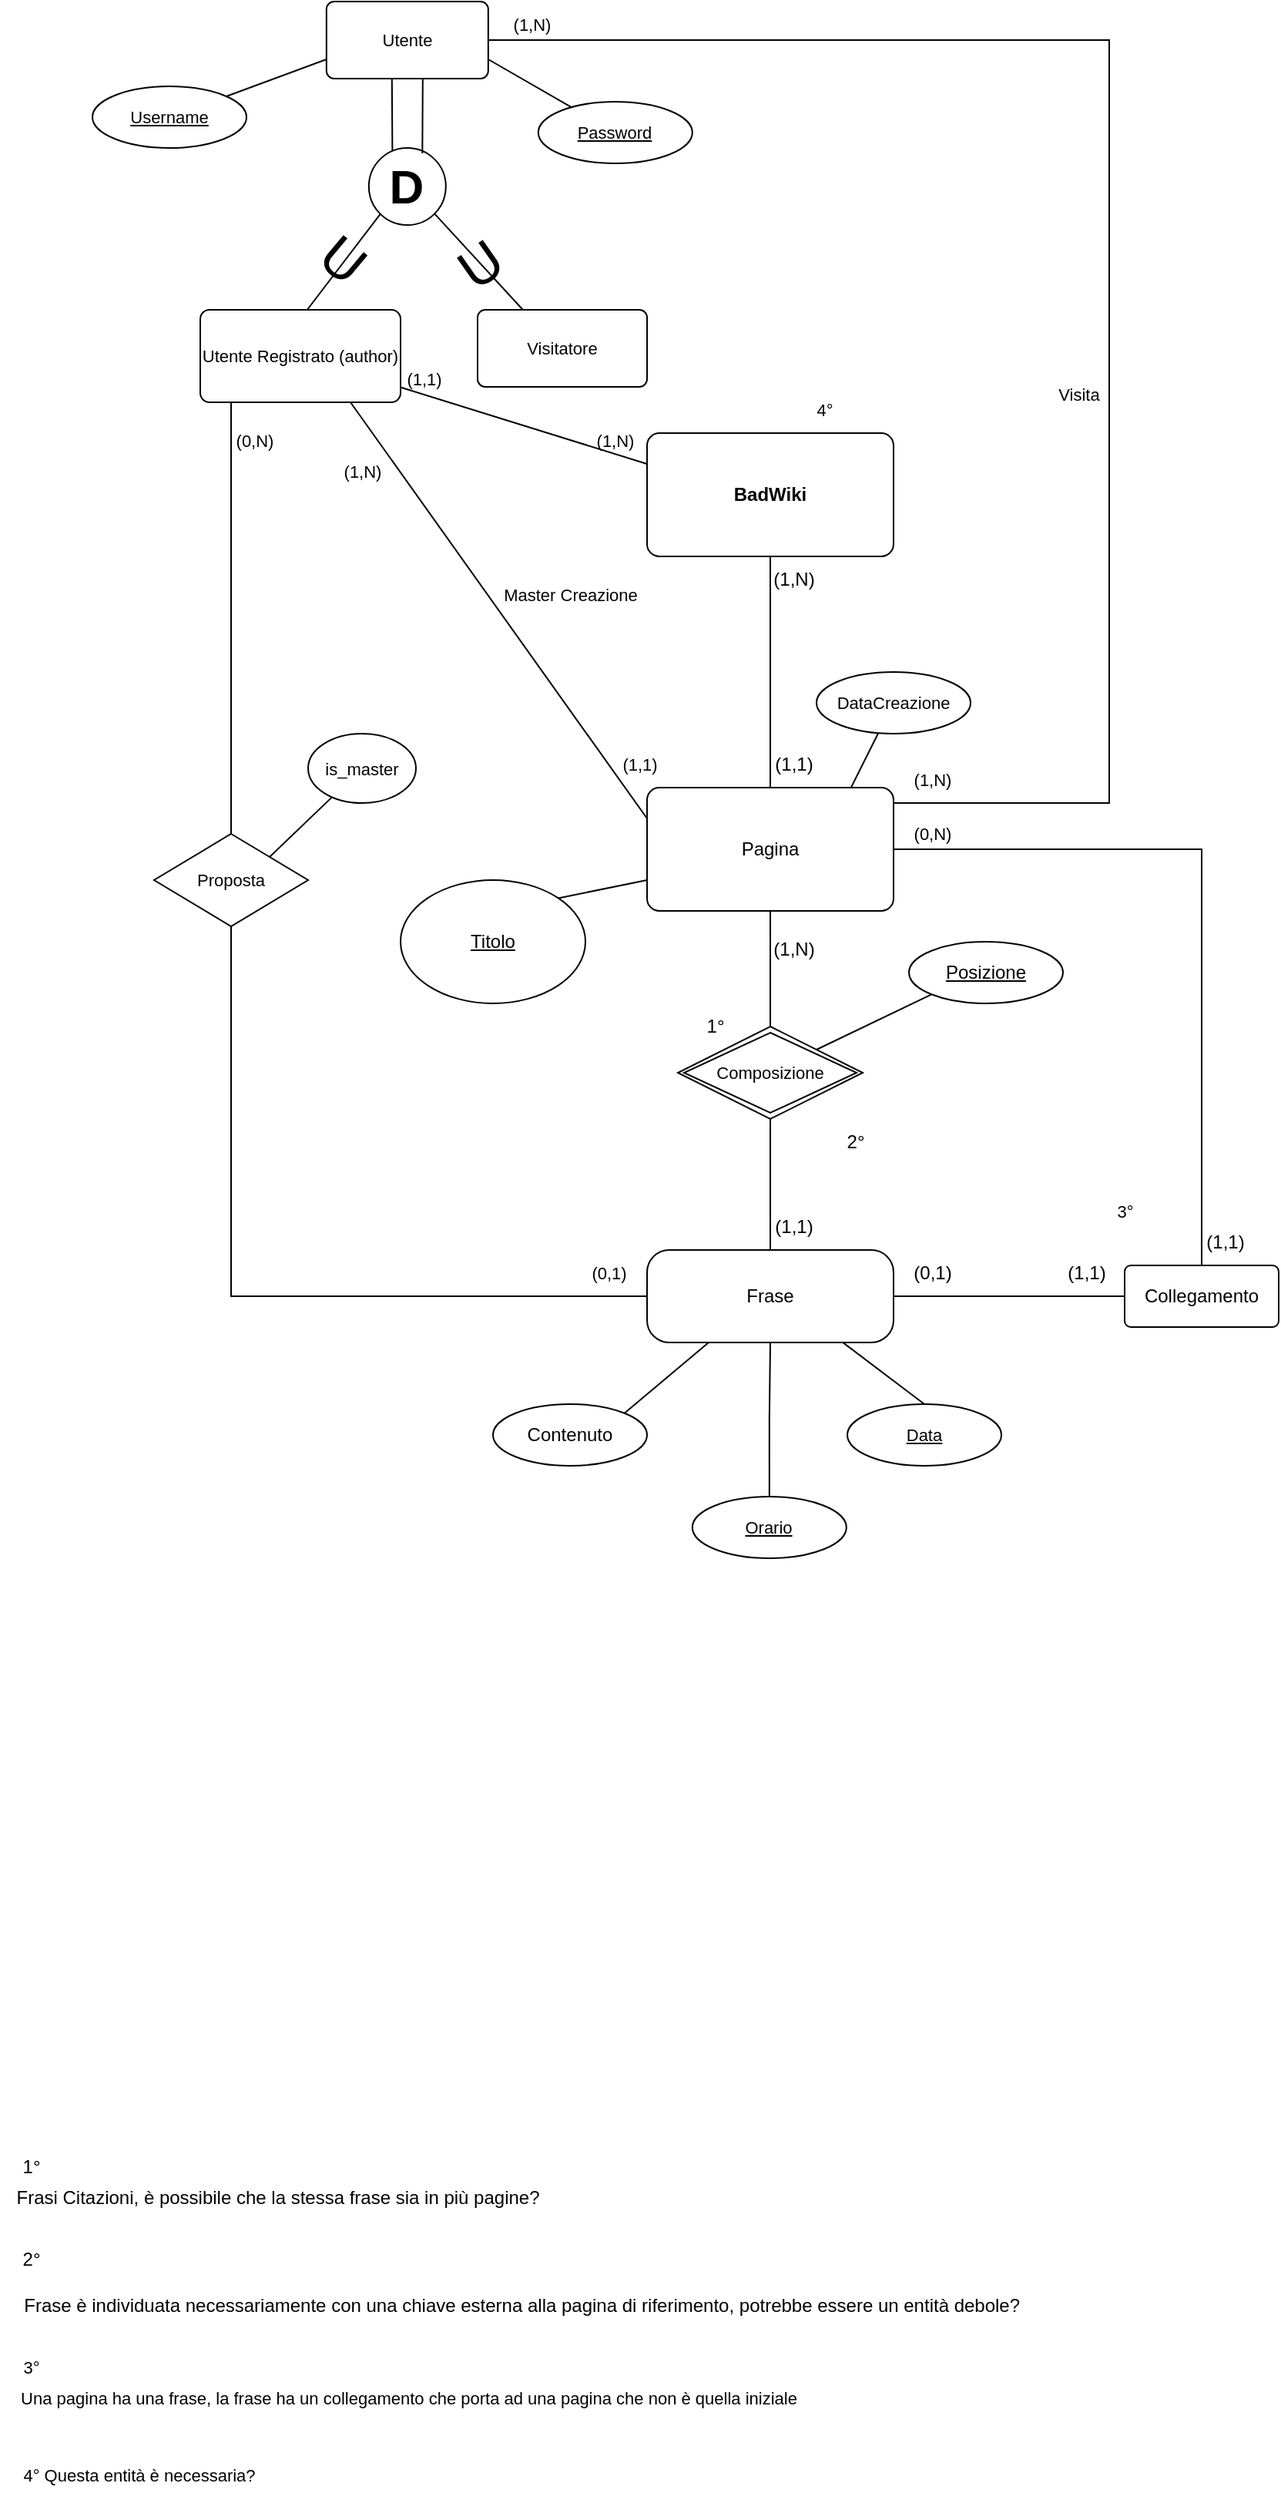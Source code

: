 <mxfile version="22.1.3" type="device">
  <diagram id="R2lEEEUBdFMjLlhIrx00" name="Page-1">
    <mxGraphModel dx="1430" dy="771" grid="1" gridSize="10" guides="1" tooltips="1" connect="1" arrows="1" fold="1" page="1" pageScale="1" pageWidth="850" pageHeight="1100" math="0" shadow="0" extFonts="Permanent Marker^https://fonts.googleapis.com/css?family=Permanent+Marker">
      <root>
        <mxCell id="0" />
        <mxCell id="1" parent="0" />
        <mxCell id="e7eTB-TKiGBDShrMW0o7-1" value="&lt;b&gt;BadWiki&lt;/b&gt;" style="rounded=1;arcSize=10;whiteSpace=wrap;html=1;align=center;" vertex="1" parent="1">
          <mxGeometry x="430" y="290" width="160" height="80" as="geometry" />
        </mxCell>
        <mxCell id="e7eTB-TKiGBDShrMW0o7-4" value="Pagina" style="rounded=1;arcSize=10;whiteSpace=wrap;html=1;align=center;" vertex="1" parent="1">
          <mxGeometry x="430" y="520" width="160" height="80" as="geometry" />
        </mxCell>
        <mxCell id="e7eTB-TKiGBDShrMW0o7-7" value="" style="endArrow=none;html=1;rounded=0;exitX=0.5;exitY=0;exitDx=0;exitDy=0;entryX=0.5;entryY=1;entryDx=0;entryDy=0;" edge="1" parent="1" source="e7eTB-TKiGBDShrMW0o7-4" target="e7eTB-TKiGBDShrMW0o7-1">
          <mxGeometry relative="1" as="geometry">
            <mxPoint x="500" y="510" as="sourcePoint" />
            <mxPoint x="660" y="510" as="targetPoint" />
          </mxGeometry>
        </mxCell>
        <mxCell id="e7eTB-TKiGBDShrMW0o7-8" value="(1,N)" style="text;html=1;align=center;verticalAlign=middle;resizable=0;points=[];autosize=1;strokeColor=none;fillColor=none;" vertex="1" parent="1">
          <mxGeometry x="500" y="370" width="50" height="30" as="geometry" />
        </mxCell>
        <mxCell id="e7eTB-TKiGBDShrMW0o7-9" value="(1,1)" style="text;html=1;align=center;verticalAlign=middle;resizable=0;points=[];autosize=1;strokeColor=none;fillColor=none;" vertex="1" parent="1">
          <mxGeometry x="500" y="490" width="50" height="30" as="geometry" />
        </mxCell>
        <mxCell id="e7eTB-TKiGBDShrMW0o7-13" value="Titolo" style="ellipse;whiteSpace=wrap;html=1;align=center;fontStyle=4;" vertex="1" parent="1">
          <mxGeometry x="270" y="580" width="120" height="80" as="geometry" />
        </mxCell>
        <mxCell id="e7eTB-TKiGBDShrMW0o7-14" value="" style="endArrow=none;html=1;rounded=0;exitX=1;exitY=0;exitDx=0;exitDy=0;entryX=0;entryY=0.75;entryDx=0;entryDy=0;" edge="1" parent="1" source="e7eTB-TKiGBDShrMW0o7-13" target="e7eTB-TKiGBDShrMW0o7-4">
          <mxGeometry relative="1" as="geometry">
            <mxPoint x="360" y="680" as="sourcePoint" />
            <mxPoint x="430" y="600" as="targetPoint" />
          </mxGeometry>
        </mxCell>
        <mxCell id="e7eTB-TKiGBDShrMW0o7-21" value="Frase" style="rounded=1;arcSize=24;whiteSpace=wrap;html=1;align=center;" vertex="1" parent="1">
          <mxGeometry x="430" y="820" width="160" height="60" as="geometry" />
        </mxCell>
        <mxCell id="e7eTB-TKiGBDShrMW0o7-24" value="Frasi Citazioni, è possibile che la stessa frase sia in più pagine?" style="text;html=1;align=center;verticalAlign=middle;resizable=0;points=[];autosize=1;strokeColor=none;fillColor=none;" vertex="1" parent="1">
          <mxGeometry x="10" y="1420" width="360" height="30" as="geometry" />
        </mxCell>
        <mxCell id="e7eTB-TKiGBDShrMW0o7-25" value="1°" style="text;html=1;align=center;verticalAlign=middle;resizable=0;points=[];autosize=1;strokeColor=none;fillColor=none;" vertex="1" parent="1">
          <mxGeometry x="459.41" y="660" width="30" height="30" as="geometry" />
        </mxCell>
        <mxCell id="e7eTB-TKiGBDShrMW0o7-26" value="1°" style="text;html=1;align=center;verticalAlign=middle;resizable=0;points=[];autosize=1;strokeColor=none;fillColor=none;" vertex="1" parent="1">
          <mxGeometry x="15" y="1400" width="30" height="30" as="geometry" />
        </mxCell>
        <mxCell id="e7eTB-TKiGBDShrMW0o7-28" value="Contenuto" style="ellipse;whiteSpace=wrap;html=1;align=center;" vertex="1" parent="1">
          <mxGeometry x="330" y="920" width="100" height="40" as="geometry" />
        </mxCell>
        <mxCell id="e7eTB-TKiGBDShrMW0o7-30" value="" style="endArrow=none;html=1;rounded=0;exitX=1;exitY=0;exitDx=0;exitDy=0;entryX=0.25;entryY=1;entryDx=0;entryDy=0;" edge="1" parent="1" source="e7eTB-TKiGBDShrMW0o7-28" target="e7eTB-TKiGBDShrMW0o7-21">
          <mxGeometry relative="1" as="geometry">
            <mxPoint x="410" y="860" as="sourcePoint" />
            <mxPoint x="570" y="860" as="targetPoint" />
          </mxGeometry>
        </mxCell>
        <mxCell id="e7eTB-TKiGBDShrMW0o7-40" value="" style="endArrow=none;html=1;rounded=0;exitX=0.5;exitY=1;exitDx=0;exitDy=0;entryX=0.5;entryY=0;entryDx=0;entryDy=0;" edge="1" parent="1" source="e7eTB-TKiGBDShrMW0o7-4">
          <mxGeometry relative="1" as="geometry">
            <mxPoint x="650" y="640" as="sourcePoint" />
            <mxPoint x="510" y="675" as="targetPoint" />
          </mxGeometry>
        </mxCell>
        <mxCell id="e7eTB-TKiGBDShrMW0o7-41" value="" style="endArrow=none;html=1;rounded=0;exitX=0.5;exitY=1;exitDx=0;exitDy=0;entryX=0.5;entryY=0;entryDx=0;entryDy=0;" edge="1" parent="1" target="e7eTB-TKiGBDShrMW0o7-21">
          <mxGeometry relative="1" as="geometry">
            <mxPoint x="510" y="735" as="sourcePoint" />
            <mxPoint x="690" y="760" as="targetPoint" />
          </mxGeometry>
        </mxCell>
        <mxCell id="e7eTB-TKiGBDShrMW0o7-43" value="&lt;u style=&quot;&quot;&gt;Posizione&lt;/u&gt;" style="ellipse;whiteSpace=wrap;html=1;align=center;" vertex="1" parent="1">
          <mxGeometry x="600" y="620" width="100" height="40" as="geometry" />
        </mxCell>
        <mxCell id="e7eTB-TKiGBDShrMW0o7-44" value="" style="endArrow=none;html=1;rounded=0;exitX=1;exitY=0;exitDx=0;exitDy=0;entryX=0;entryY=1;entryDx=0;entryDy=0;" edge="1" parent="1" target="e7eTB-TKiGBDShrMW0o7-43">
          <mxGeometry relative="1" as="geometry">
            <mxPoint x="540" y="690" as="sourcePoint" />
            <mxPoint x="610" y="650" as="targetPoint" />
          </mxGeometry>
        </mxCell>
        <mxCell id="e7eTB-TKiGBDShrMW0o7-45" value="2°" style="text;html=1;align=center;verticalAlign=middle;resizable=0;points=[];autosize=1;strokeColor=none;fillColor=none;" vertex="1" parent="1">
          <mxGeometry x="550" y="735" width="30" height="30" as="geometry" />
        </mxCell>
        <mxCell id="e7eTB-TKiGBDShrMW0o7-46" value="2°" style="text;html=1;align=center;verticalAlign=middle;resizable=0;points=[];autosize=1;strokeColor=none;fillColor=none;" vertex="1" parent="1">
          <mxGeometry x="15" y="1460" width="30" height="30" as="geometry" />
        </mxCell>
        <mxCell id="e7eTB-TKiGBDShrMW0o7-47" value="Frase è individuata necessariamente con una chiave esterna alla pagina di riferimento, potrebbe essere un entità debole?&amp;nbsp;" style="text;html=1;align=center;verticalAlign=middle;resizable=0;points=[];autosize=1;strokeColor=none;fillColor=none;" vertex="1" parent="1">
          <mxGeometry x="15" y="1490" width="670" height="30" as="geometry" />
        </mxCell>
        <mxCell id="e7eTB-TKiGBDShrMW0o7-59" style="edgeStyle=orthogonalEdgeStyle;rounded=0;orthogonalLoop=1;jettySize=auto;html=1;exitX=0.5;exitY=0;exitDx=0;exitDy=0;entryX=1;entryY=0.5;entryDx=0;entryDy=0;endArrow=none;endFill=0;" edge="1" parent="1" source="e7eTB-TKiGBDShrMW0o7-48" target="e7eTB-TKiGBDShrMW0o7-4">
          <mxGeometry relative="1" as="geometry">
            <mxPoint x="790.345" y="560" as="targetPoint" />
          </mxGeometry>
        </mxCell>
        <mxCell id="e7eTB-TKiGBDShrMW0o7-48" value="Collegamento" style="rounded=1;arcSize=10;whiteSpace=wrap;html=1;align=center;" vertex="1" parent="1">
          <mxGeometry x="740" y="830" width="100" height="40" as="geometry" />
        </mxCell>
        <mxCell id="e7eTB-TKiGBDShrMW0o7-49" value="" style="endArrow=none;html=1;rounded=0;exitX=1;exitY=0.5;exitDx=0;exitDy=0;entryX=0;entryY=0.5;entryDx=0;entryDy=0;" edge="1" parent="1" source="e7eTB-TKiGBDShrMW0o7-21" target="e7eTB-TKiGBDShrMW0o7-48">
          <mxGeometry relative="1" as="geometry">
            <mxPoint x="650" y="950" as="sourcePoint" />
            <mxPoint x="810" y="950" as="targetPoint" />
          </mxGeometry>
        </mxCell>
        <mxCell id="e7eTB-TKiGBDShrMW0o7-50" value="(0,1)" style="text;html=1;align=center;verticalAlign=middle;resizable=0;points=[];autosize=1;strokeColor=none;fillColor=none;" vertex="1" parent="1">
          <mxGeometry x="590" y="820" width="50" height="30" as="geometry" />
        </mxCell>
        <mxCell id="e7eTB-TKiGBDShrMW0o7-51" value="(1,1)" style="text;html=1;align=center;verticalAlign=middle;resizable=0;points=[];autosize=1;strokeColor=none;fillColor=none;" vertex="1" parent="1">
          <mxGeometry x="690" y="820" width="50" height="30" as="geometry" />
        </mxCell>
        <mxCell id="e7eTB-TKiGBDShrMW0o7-60" value="(1,1)" style="text;html=1;align=center;verticalAlign=middle;resizable=0;points=[];autosize=1;strokeColor=none;fillColor=none;" vertex="1" parent="1">
          <mxGeometry x="780" y="800" width="50" height="30" as="geometry" />
        </mxCell>
        <mxCell id="e7eTB-TKiGBDShrMW0o7-61" value="(0,N)" style="text;html=1;align=center;verticalAlign=middle;resizable=0;points=[];autosize=1;strokeColor=none;fillColor=none;fontSize=11;fontFamily=Helvetica;fontColor=default;" vertex="1" parent="1">
          <mxGeometry x="590" y="535" width="50" height="30" as="geometry" />
        </mxCell>
        <mxCell id="e7eTB-TKiGBDShrMW0o7-62" value="Una pagina ha una frase, la frase ha un collegamento che porta ad una pagina che non è quella iniziale" style="text;html=1;align=center;verticalAlign=middle;resizable=0;points=[];autosize=1;strokeColor=none;fillColor=none;fontSize=11;fontFamily=Helvetica;fontColor=default;" vertex="1" parent="1">
          <mxGeometry x="10" y="1550" width="530" height="30" as="geometry" />
        </mxCell>
        <mxCell id="e7eTB-TKiGBDShrMW0o7-63" value="3°" style="text;html=1;align=center;verticalAlign=middle;resizable=0;points=[];autosize=1;strokeColor=none;fillColor=none;fontSize=11;fontFamily=Helvetica;fontColor=default;" vertex="1" parent="1">
          <mxGeometry x="15" y="1530" width="30" height="30" as="geometry" />
        </mxCell>
        <mxCell id="e7eTB-TKiGBDShrMW0o7-64" value="3°" style="text;html=1;align=center;verticalAlign=middle;resizable=0;points=[];autosize=1;strokeColor=none;fillColor=none;fontSize=11;fontFamily=Helvetica;fontColor=default;" vertex="1" parent="1">
          <mxGeometry x="725" y="780" width="30" height="30" as="geometry" />
        </mxCell>
        <mxCell id="e7eTB-TKiGBDShrMW0o7-65" value="(1,N)" style="text;html=1;align=center;verticalAlign=middle;resizable=0;points=[];autosize=1;strokeColor=none;fillColor=none;" vertex="1" parent="1">
          <mxGeometry x="500" y="610" width="50" height="30" as="geometry" />
        </mxCell>
        <mxCell id="e7eTB-TKiGBDShrMW0o7-66" value="(1,1)" style="text;html=1;align=center;verticalAlign=middle;resizable=0;points=[];autosize=1;strokeColor=none;fillColor=none;" vertex="1" parent="1">
          <mxGeometry x="500" y="790" width="50" height="30" as="geometry" />
        </mxCell>
        <mxCell id="e7eTB-TKiGBDShrMW0o7-76" style="shape=connector;rounded=0;orthogonalLoop=1;jettySize=auto;html=1;labelBackgroundColor=default;strokeColor=default;align=center;verticalAlign=middle;fontFamily=Helvetica;fontSize=11;fontColor=default;endArrow=none;endFill=0;entryX=0;entryY=0.25;entryDx=0;entryDy=0;exitX=0.75;exitY=1;exitDx=0;exitDy=0;" edge="1" parent="1" source="e7eTB-TKiGBDShrMW0o7-67" target="e7eTB-TKiGBDShrMW0o7-4">
          <mxGeometry relative="1" as="geometry">
            <mxPoint x="230" y="480" as="targetPoint" />
          </mxGeometry>
        </mxCell>
        <mxCell id="e7eTB-TKiGBDShrMW0o7-78" style="edgeStyle=orthogonalEdgeStyle;shape=connector;rounded=0;orthogonalLoop=1;jettySize=auto;html=1;labelBackgroundColor=default;strokeColor=default;align=center;verticalAlign=middle;fontFamily=Helvetica;fontSize=11;fontColor=default;endArrow=none;endFill=0;entryX=0;entryY=0.5;entryDx=0;entryDy=0;" edge="1" parent="1" source="e7eTB-TKiGBDShrMW0o7-67" target="e7eTB-TKiGBDShrMW0o7-21">
          <mxGeometry relative="1" as="geometry">
            <mxPoint x="205" y="840" as="targetPoint" />
            <Array as="points">
              <mxPoint x="160" y="850" />
            </Array>
          </mxGeometry>
        </mxCell>
        <mxCell id="e7eTB-TKiGBDShrMW0o7-67" value="Utente Registrato (author)" style="rounded=1;arcSize=10;whiteSpace=wrap;html=1;align=center;fontFamily=Helvetica;fontSize=11;fontColor=default;" vertex="1" parent="1">
          <mxGeometry x="140" y="210" width="130" height="60" as="geometry" />
        </mxCell>
        <mxCell id="e7eTB-TKiGBDShrMW0o7-107" style="shape=connector;rounded=0;orthogonalLoop=1;jettySize=auto;html=1;entryX=1;entryY=0.75;entryDx=0;entryDy=0;labelBackgroundColor=default;strokeColor=default;align=center;verticalAlign=middle;fontFamily=Helvetica;fontSize=11;fontColor=default;endArrow=none;endFill=0;" edge="1" parent="1" source="e7eTB-TKiGBDShrMW0o7-68" target="e7eTB-TKiGBDShrMW0o7-96">
          <mxGeometry relative="1" as="geometry" />
        </mxCell>
        <mxCell id="e7eTB-TKiGBDShrMW0o7-68" value="&lt;u&gt;Password&lt;/u&gt;" style="ellipse;whiteSpace=wrap;html=1;align=center;fontFamily=Helvetica;fontSize=11;fontColor=default;" vertex="1" parent="1">
          <mxGeometry x="359.41" y="75" width="100" height="40" as="geometry" />
        </mxCell>
        <mxCell id="e7eTB-TKiGBDShrMW0o7-106" style="shape=connector;rounded=0;orthogonalLoop=1;jettySize=auto;html=1;entryX=0;entryY=0.75;entryDx=0;entryDy=0;labelBackgroundColor=default;strokeColor=default;align=center;verticalAlign=middle;fontFamily=Helvetica;fontSize=11;fontColor=default;endArrow=none;endFill=0;" edge="1" parent="1" source="e7eTB-TKiGBDShrMW0o7-69" target="e7eTB-TKiGBDShrMW0o7-96">
          <mxGeometry relative="1" as="geometry" />
        </mxCell>
        <mxCell id="e7eTB-TKiGBDShrMW0o7-69" value="&lt;u&gt;Username&lt;/u&gt;" style="ellipse;whiteSpace=wrap;html=1;align=center;fontFamily=Helvetica;fontSize=11;fontColor=default;" vertex="1" parent="1">
          <mxGeometry x="70" y="65" width="100" height="40" as="geometry" />
        </mxCell>
        <mxCell id="e7eTB-TKiGBDShrMW0o7-75" value="(1,1)" style="text;html=1;align=center;verticalAlign=middle;resizable=0;points=[];autosize=1;strokeColor=none;fillColor=none;fontSize=11;fontFamily=Helvetica;fontColor=default;" vertex="1" parent="1">
          <mxGeometry x="260" y="240" width="50" height="30" as="geometry" />
        </mxCell>
        <mxCell id="e7eTB-TKiGBDShrMW0o7-77" value="Master Creazione" style="text;html=1;align=center;verticalAlign=middle;resizable=0;points=[];autosize=1;strokeColor=none;fillColor=none;fontSize=11;fontFamily=Helvetica;fontColor=default;" vertex="1" parent="1">
          <mxGeometry x="325" y="380" width="110" height="30" as="geometry" />
        </mxCell>
        <mxCell id="e7eTB-TKiGBDShrMW0o7-81" value="(1,N)" style="text;html=1;align=center;verticalAlign=middle;resizable=0;points=[];autosize=1;strokeColor=none;fillColor=none;fontSize=11;fontFamily=Helvetica;fontColor=default;" vertex="1" parent="1">
          <mxGeometry x="220" y="300" width="50" height="30" as="geometry" />
        </mxCell>
        <mxCell id="e7eTB-TKiGBDShrMW0o7-82" value="(1,1)" style="text;html=1;align=center;verticalAlign=middle;resizable=0;points=[];autosize=1;strokeColor=none;fillColor=none;fontSize=11;fontFamily=Helvetica;fontColor=default;" vertex="1" parent="1">
          <mxGeometry x="400" y="490" width="50" height="30" as="geometry" />
        </mxCell>
        <mxCell id="e7eTB-TKiGBDShrMW0o7-83" value="(0,N)" style="text;html=1;align=center;verticalAlign=middle;resizable=0;points=[];autosize=1;strokeColor=none;fillColor=none;fontSize=11;fontFamily=Helvetica;fontColor=default;" vertex="1" parent="1">
          <mxGeometry x="150" y="280" width="50" height="30" as="geometry" />
        </mxCell>
        <mxCell id="e7eTB-TKiGBDShrMW0o7-84" value="(0,1)" style="text;html=1;align=center;verticalAlign=middle;resizable=0;points=[];autosize=1;strokeColor=none;fillColor=none;fontSize=11;fontFamily=Helvetica;fontColor=default;" vertex="1" parent="1">
          <mxGeometry x="380" y="820" width="50" height="30" as="geometry" />
        </mxCell>
        <mxCell id="e7eTB-TKiGBDShrMW0o7-85" value="&lt;u&gt;Data&lt;/u&gt;" style="ellipse;whiteSpace=wrap;html=1;align=center;fontFamily=Helvetica;fontSize=11;fontColor=default;" vertex="1" parent="1">
          <mxGeometry x="560" y="920" width="100" height="40" as="geometry" />
        </mxCell>
        <mxCell id="e7eTB-TKiGBDShrMW0o7-86" style="shape=connector;rounded=0;orthogonalLoop=1;jettySize=auto;html=1;exitX=0.5;exitY=0;exitDx=0;exitDy=0;entryX=0.795;entryY=1.001;entryDx=0;entryDy=0;entryPerimeter=0;labelBackgroundColor=default;strokeColor=default;align=center;verticalAlign=middle;fontFamily=Helvetica;fontSize=11;fontColor=default;endArrow=none;endFill=0;" edge="1" parent="1" source="e7eTB-TKiGBDShrMW0o7-85" target="e7eTB-TKiGBDShrMW0o7-21">
          <mxGeometry relative="1" as="geometry" />
        </mxCell>
        <mxCell id="e7eTB-TKiGBDShrMW0o7-87" value="Proposta" style="shape=rhombus;perimeter=rhombusPerimeter;whiteSpace=wrap;html=1;align=center;fontFamily=Helvetica;fontSize=11;fontColor=default;" vertex="1" parent="1">
          <mxGeometry x="110" y="550" width="100" height="60" as="geometry" />
        </mxCell>
        <mxCell id="e7eTB-TKiGBDShrMW0o7-88" value="is_master" style="ellipse;whiteSpace=wrap;html=1;align=center;fontFamily=Helvetica;fontSize=11;fontColor=default;" vertex="1" parent="1">
          <mxGeometry x="210" y="485" width="70" height="45" as="geometry" />
        </mxCell>
        <mxCell id="e7eTB-TKiGBDShrMW0o7-89" style="shape=connector;rounded=0;orthogonalLoop=1;jettySize=auto;html=1;entryX=1;entryY=0;entryDx=0;entryDy=0;labelBackgroundColor=default;strokeColor=default;align=center;verticalAlign=middle;fontFamily=Helvetica;fontSize=11;fontColor=default;endArrow=none;endFill=0;" edge="1" parent="1" source="e7eTB-TKiGBDShrMW0o7-88" target="e7eTB-TKiGBDShrMW0o7-87">
          <mxGeometry relative="1" as="geometry" />
        </mxCell>
        <mxCell id="e7eTB-TKiGBDShrMW0o7-90" value="Visitatore" style="rounded=1;arcSize=10;whiteSpace=wrap;html=1;align=center;fontFamily=Helvetica;fontSize=11;fontColor=default;" vertex="1" parent="1">
          <mxGeometry x="320" y="210" width="110" height="50" as="geometry" />
        </mxCell>
        <mxCell id="e7eTB-TKiGBDShrMW0o7-108" style="edgeStyle=orthogonalEdgeStyle;shape=connector;rounded=0;orthogonalLoop=1;jettySize=auto;html=1;labelBackgroundColor=default;strokeColor=default;align=center;verticalAlign=middle;fontFamily=Helvetica;fontSize=11;fontColor=default;endArrow=none;endFill=0;" edge="1" parent="1" source="e7eTB-TKiGBDShrMW0o7-96">
          <mxGeometry relative="1" as="geometry">
            <mxPoint x="590" y="530" as="targetPoint" />
            <Array as="points">
              <mxPoint x="730" y="35" />
              <mxPoint x="730" y="530" />
              <mxPoint x="590" y="530" />
            </Array>
          </mxGeometry>
        </mxCell>
        <mxCell id="e7eTB-TKiGBDShrMW0o7-96" value="Utente" style="rounded=1;arcSize=10;whiteSpace=wrap;html=1;align=center;fontFamily=Helvetica;fontSize=11;fontColor=default;" vertex="1" parent="1">
          <mxGeometry x="221.91" y="10" width="105" height="50" as="geometry" />
        </mxCell>
        <mxCell id="e7eTB-TKiGBDShrMW0o7-97" style="rounded=0;orthogonalLoop=1;jettySize=auto;html=1;exitX=0.5;exitY=1;exitDx=0;exitDy=0;entryX=0.306;entryY=0.08;entryDx=0;entryDy=0;endArrow=none;endFill=0;entryPerimeter=0;" edge="1" parent="1" target="e7eTB-TKiGBDShrMW0o7-100">
          <mxGeometry relative="1" as="geometry">
            <mxPoint x="264.41" y="60" as="sourcePoint" />
            <mxPoint x="264.41" y="105" as="targetPoint" />
          </mxGeometry>
        </mxCell>
        <mxCell id="e7eTB-TKiGBDShrMW0o7-98" style="rounded=0;orthogonalLoop=1;jettySize=auto;html=1;exitX=0;exitY=1;exitDx=0;exitDy=0;entryX=0.5;entryY=0;entryDx=0;entryDy=0;endArrow=none;endFill=0;" edge="1" parent="1" source="e7eTB-TKiGBDShrMW0o7-100">
          <mxGeometry relative="1" as="geometry">
            <mxPoint x="209.41" y="210" as="targetPoint" />
          </mxGeometry>
        </mxCell>
        <mxCell id="e7eTB-TKiGBDShrMW0o7-99" style="rounded=0;orthogonalLoop=1;jettySize=auto;html=1;exitX=1;exitY=1;exitDx=0;exitDy=0;entryX=0.5;entryY=0;entryDx=0;entryDy=0;endArrow=none;endFill=0;" edge="1" parent="1" source="e7eTB-TKiGBDShrMW0o7-100">
          <mxGeometry relative="1" as="geometry">
            <mxPoint x="349.41" y="210" as="targetPoint" />
          </mxGeometry>
        </mxCell>
        <mxCell id="e7eTB-TKiGBDShrMW0o7-100" value="" style="ellipse;whiteSpace=wrap;html=1;aspect=fixed;" vertex="1" parent="1">
          <mxGeometry x="249.41" y="105" width="50" height="50" as="geometry" />
        </mxCell>
        <mxCell id="e7eTB-TKiGBDShrMW0o7-101" style="rounded=0;orthogonalLoop=1;jettySize=auto;html=1;exitX=0.5;exitY=1;exitDx=0;exitDy=0;entryX=0.695;entryY=0.069;entryDx=0;entryDy=0;endArrow=none;endFill=0;entryPerimeter=0;" edge="1" parent="1" target="e7eTB-TKiGBDShrMW0o7-100">
          <mxGeometry relative="1" as="geometry">
            <mxPoint x="284.41" y="60" as="sourcePoint" />
            <mxPoint x="284.41" y="105" as="targetPoint" />
          </mxGeometry>
        </mxCell>
        <mxCell id="e7eTB-TKiGBDShrMW0o7-102" value="&lt;font style=&quot;font-size: 36px;&quot;&gt;U&lt;/font&gt;" style="text;html=1;strokeColor=none;fillColor=none;align=center;verticalAlign=middle;whiteSpace=wrap;rounded=0;rotation=40;" vertex="1" parent="1">
          <mxGeometry x="190.58" y="161.61" width="85" height="30" as="geometry" />
        </mxCell>
        <mxCell id="e7eTB-TKiGBDShrMW0o7-103" value="&lt;font style=&quot;font-size: 36px;&quot;&gt;U&lt;/font&gt;" style="text;html=1;strokeColor=none;fillColor=none;align=center;verticalAlign=middle;whiteSpace=wrap;rounded=0;rotation=-35;" vertex="1" parent="1">
          <mxGeometry x="284.41" y="164.82" width="75" height="30" as="geometry" />
        </mxCell>
        <mxCell id="e7eTB-TKiGBDShrMW0o7-104" value="&lt;font size=&quot;1&quot;&gt;&lt;b style=&quot;font-size: 31px;&quot;&gt;D&lt;/b&gt;&lt;/font&gt;" style="text;html=1;strokeColor=none;fillColor=none;align=center;verticalAlign=middle;whiteSpace=wrap;rounded=0;fontSize=11;fontFamily=Helvetica;fontColor=default;" vertex="1" parent="1">
          <mxGeometry x="244.41" y="115" width="60" height="30" as="geometry" />
        </mxCell>
        <mxCell id="e7eTB-TKiGBDShrMW0o7-109" value="Visita" style="text;html=1;align=center;verticalAlign=middle;resizable=0;points=[];autosize=1;strokeColor=none;fillColor=none;fontSize=11;fontFamily=Helvetica;fontColor=default;" vertex="1" parent="1">
          <mxGeometry x="685" y="250" width="50" height="30" as="geometry" />
        </mxCell>
        <mxCell id="e7eTB-TKiGBDShrMW0o7-111" value="(1,N)" style="text;html=1;align=center;verticalAlign=middle;resizable=0;points=[];autosize=1;strokeColor=none;fillColor=none;fontSize=11;fontFamily=Helvetica;fontColor=default;" vertex="1" parent="1">
          <mxGeometry x="590" y="500" width="50" height="30" as="geometry" />
        </mxCell>
        <mxCell id="e7eTB-TKiGBDShrMW0o7-112" value="(1,N)" style="text;html=1;align=center;verticalAlign=middle;resizable=0;points=[];autosize=1;strokeColor=none;fillColor=none;fontSize=11;fontFamily=Helvetica;fontColor=default;" vertex="1" parent="1">
          <mxGeometry x="330" y="10" width="50" height="30" as="geometry" />
        </mxCell>
        <mxCell id="e7eTB-TKiGBDShrMW0o7-117" value="DataCreazione" style="ellipse;whiteSpace=wrap;html=1;align=center;fontFamily=Helvetica;fontSize=11;fontColor=default;" vertex="1" parent="1">
          <mxGeometry x="540" y="445" width="100" height="40" as="geometry" />
        </mxCell>
        <mxCell id="e7eTB-TKiGBDShrMW0o7-118" style="shape=connector;rounded=0;orthogonalLoop=1;jettySize=auto;html=1;entryX=0.828;entryY=-0.002;entryDx=0;entryDy=0;entryPerimeter=0;labelBackgroundColor=default;strokeColor=default;align=center;verticalAlign=middle;fontFamily=Helvetica;fontSize=11;fontColor=default;endArrow=none;endFill=0;" edge="1" parent="1" source="e7eTB-TKiGBDShrMW0o7-117" target="e7eTB-TKiGBDShrMW0o7-4">
          <mxGeometry relative="1" as="geometry" />
        </mxCell>
        <mxCell id="e7eTB-TKiGBDShrMW0o7-119" value="" style="shape=connector;rounded=0;orthogonalLoop=1;jettySize=auto;html=1;labelBackgroundColor=default;strokeColor=default;align=center;verticalAlign=middle;fontFamily=Helvetica;fontSize=11;fontColor=default;endArrow=none;endFill=0;exitX=1.003;exitY=0.84;exitDx=0;exitDy=0;exitPerimeter=0;entryX=0;entryY=0.25;entryDx=0;entryDy=0;" edge="1" parent="1" source="e7eTB-TKiGBDShrMW0o7-67" target="e7eTB-TKiGBDShrMW0o7-1">
          <mxGeometry relative="1" as="geometry">
            <mxPoint x="270" y="260" as="sourcePoint" />
            <mxPoint x="430" y="320" as="targetPoint" />
          </mxGeometry>
        </mxCell>
        <mxCell id="e7eTB-TKiGBDShrMW0o7-73" value="(1,N)" style="text;html=1;align=center;verticalAlign=middle;resizable=0;points=[];autosize=1;strokeColor=none;fillColor=none;fontSize=11;fontFamily=Helvetica;fontColor=default;" vertex="1" parent="1">
          <mxGeometry x="384.41" y="280" width="50" height="30" as="geometry" />
        </mxCell>
        <mxCell id="e7eTB-TKiGBDShrMW0o7-122" value="Composizione" style="shape=rhombus;double=1;perimeter=rhombusPerimeter;whiteSpace=wrap;html=1;align=center;fontFamily=Helvetica;fontSize=11;fontColor=default;" vertex="1" parent="1">
          <mxGeometry x="450" y="675" width="120" height="60" as="geometry" />
        </mxCell>
        <mxCell id="e7eTB-TKiGBDShrMW0o7-125" style="edgeStyle=orthogonalEdgeStyle;shape=connector;rounded=0;orthogonalLoop=1;jettySize=auto;html=1;entryX=0.5;entryY=1;entryDx=0;entryDy=0;labelBackgroundColor=default;strokeColor=default;align=center;verticalAlign=middle;fontFamily=Helvetica;fontSize=11;fontColor=default;endArrow=none;endFill=0;" edge="1" parent="1" source="e7eTB-TKiGBDShrMW0o7-124" target="e7eTB-TKiGBDShrMW0o7-21">
          <mxGeometry relative="1" as="geometry" />
        </mxCell>
        <mxCell id="e7eTB-TKiGBDShrMW0o7-124" value="&lt;u&gt;Orario&lt;/u&gt;" style="ellipse;whiteSpace=wrap;html=1;align=center;fontFamily=Helvetica;fontSize=11;fontColor=default;" vertex="1" parent="1">
          <mxGeometry x="459.41" y="980" width="100" height="40" as="geometry" />
        </mxCell>
        <mxCell id="e7eTB-TKiGBDShrMW0o7-126" value="4°" style="text;html=1;align=center;verticalAlign=middle;resizable=0;points=[];autosize=1;strokeColor=none;fillColor=none;fontSize=11;fontFamily=Helvetica;fontColor=default;" vertex="1" parent="1">
          <mxGeometry x="530" y="260" width="30" height="30" as="geometry" />
        </mxCell>
        <mxCell id="e7eTB-TKiGBDShrMW0o7-127" value="4° Questa entità è necessaria?" style="text;html=1;align=center;verticalAlign=middle;resizable=0;points=[];autosize=1;strokeColor=none;fillColor=none;fontSize=11;fontFamily=Helvetica;fontColor=default;" vertex="1" parent="1">
          <mxGeometry x="15.0" y="1600" width="170" height="30" as="geometry" />
        </mxCell>
      </root>
    </mxGraphModel>
  </diagram>
</mxfile>
